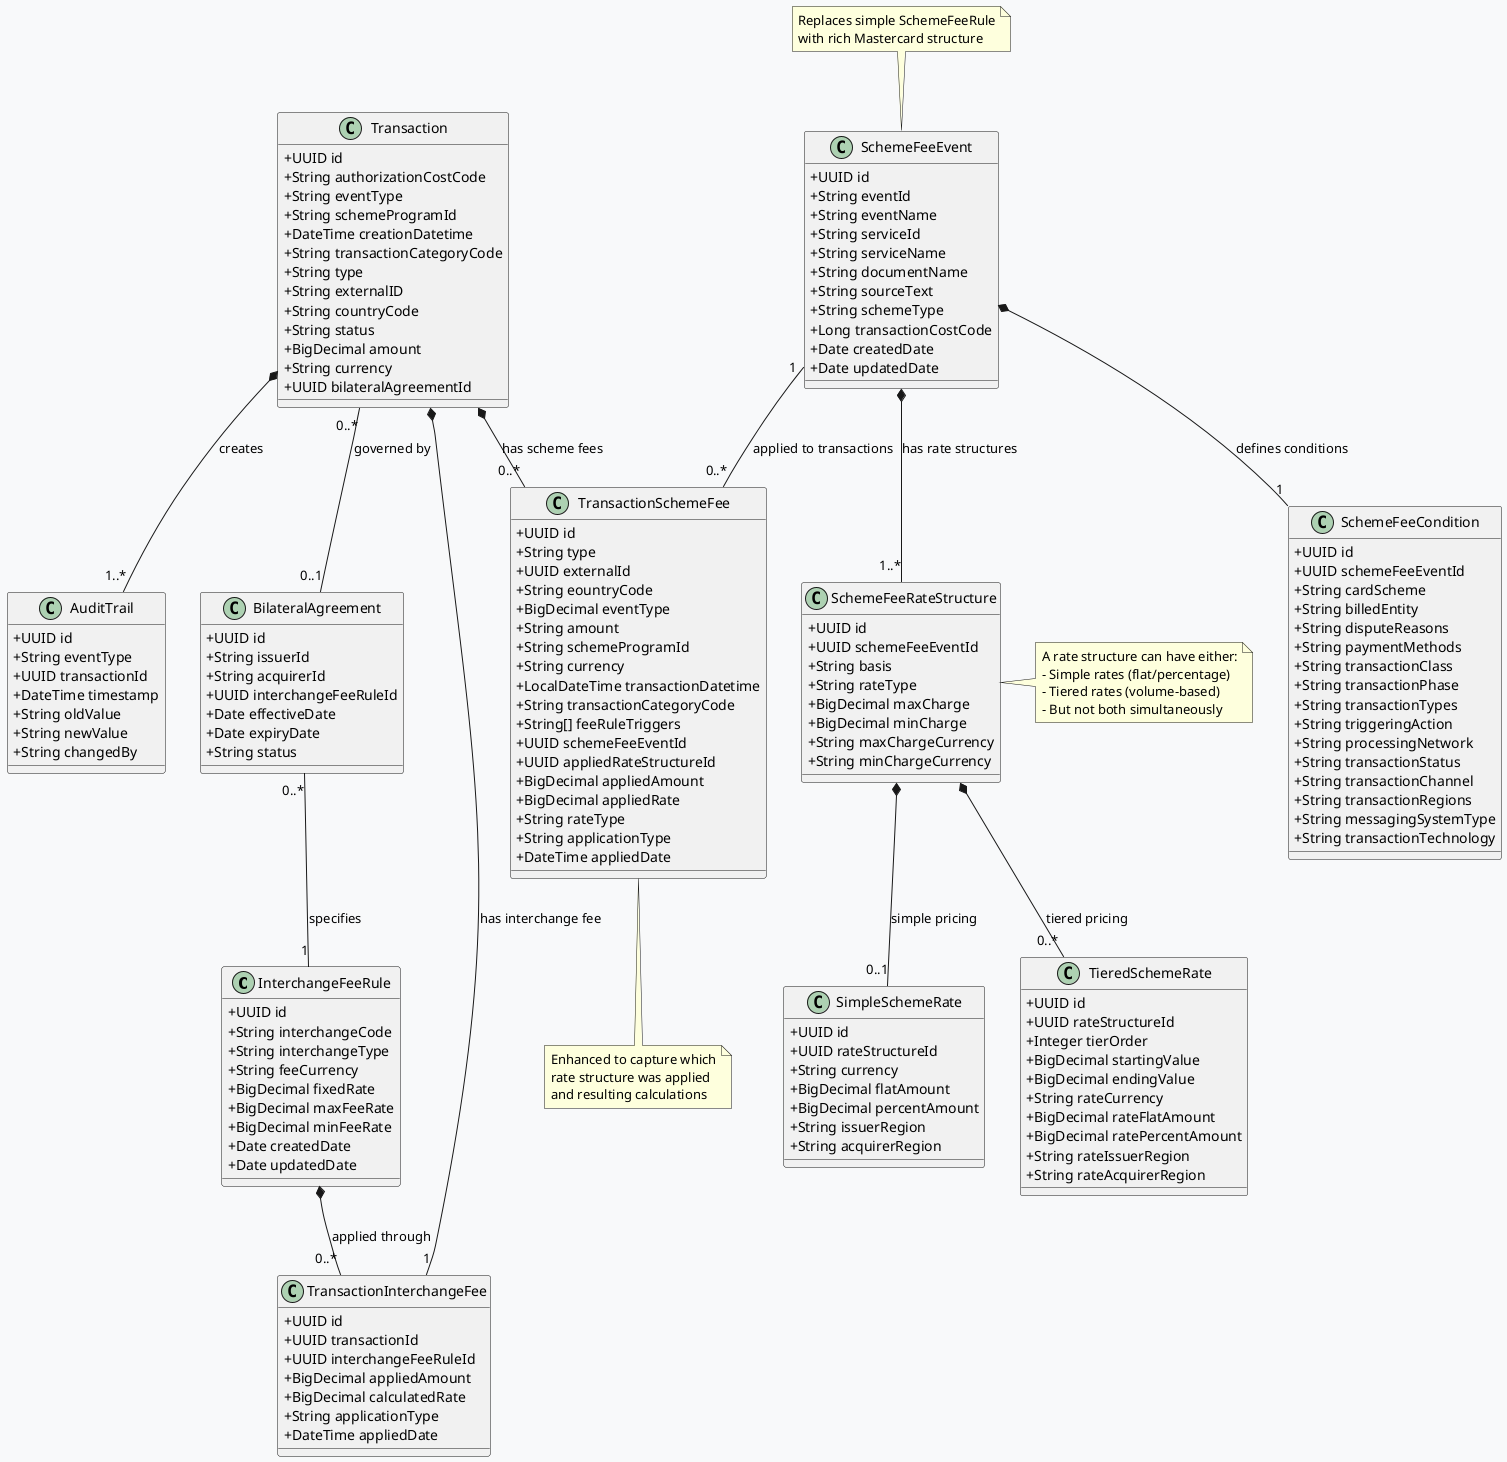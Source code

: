 @startuml
skinparam classAttributeIconSize 0
skinparam backgroundColor #f8f9fa

class InterchangeFeeRule {
    +UUID id
    +String interchangeCode
    +String interchangeType
    +String feeCurrency
    +BigDecimal fixedRate
    +BigDecimal maxFeeRate
    +BigDecimal minFeeRate
    +Date createdDate
    +Date updatedDate
}

class SchemeFeeEvent {
    +UUID id
    +String eventId
    +String eventName
    +String serviceId
    +String serviceName
    +String documentName
    +String sourceText
    +String schemeType
    +Long transactionCostCode
    +Date createdDate
    +Date updatedDate
}

class SchemeFeeCondition {
    +UUID id
    +UUID schemeFeeEventId
    +String cardScheme
    +String billedEntity
    +String disputeReasons
    +String paymentMethods
    +String transactionClass
    +String transactionPhase
    +String transactionTypes
    +String triggeringAction
    +String processingNetwork
    +String transactionStatus
    +String transactionChannel
    +String transactionRegions
    +String messagingSystemType
    +String transactionTechnology
}

class SchemeFeeRateStructure {
    +UUID id
    +UUID schemeFeeEventId
    +String basis
    +String rateType
    +BigDecimal maxCharge
    +BigDecimal minCharge
    +String maxChargeCurrency
    +String minChargeCurrency
}

class SimpleSchemeRate {
    +UUID id
    +UUID rateStructureId
    +String currency
    +BigDecimal flatAmount
    +BigDecimal percentAmount
    +String issuerRegion
    +String acquirerRegion
}

class TieredSchemeRate {
    +UUID id
    +UUID rateStructureId
    +Integer tierOrder
    +BigDecimal startingValue
    +BigDecimal endingValue
    +String rateCurrency
    +BigDecimal rateFlatAmount
    +BigDecimal ratePercentAmount
    +String rateIssuerRegion
    +String rateAcquirerRegion
}

class Transaction {
    +UUID id
    +String authorizationCostCode
    +String eventType
    +String schemeProgramId
    +DateTime creationDatetime
    +String transactionCategoryCode
    +String type
    +String externalID
    +String countryCode
    +String status
    +BigDecimal amount
    +String currency
    +UUID bilateralAgreementId
}

class AuditTrail {
    +UUID id
    +String eventType
    +UUID transactionId
    +DateTime timestamp
    +String oldValue
    +String newValue
    +String changedBy
}

class BilateralAgreement {
    +UUID id
    +String issuerId
    +String acquirerId
    +UUID interchangeFeeRuleId
    +Date effectiveDate
    +Date expiryDate
    +String status
}

class TransactionInterchangeFee {
    +UUID id
    +UUID transactionId
    +UUID interchangeFeeRuleId
    +BigDecimal appliedAmount
    +BigDecimal calculatedRate
    +String applicationType
    +DateTime appliedDate
}

class TransactionSchemeFee {
    +UUID id
    +String type
    +UUID externalId
    +String eountryCode
    +BigDecimal eventType
    +String amount
    +String schemeProgramId
    +String currency
    +LocalDateTime transactionDatetime
    +String transactionCategoryCode
    +String[] feeRuleTriggers
    +UUID schemeFeeEventId
    +UUID appliedRateStructureId
    +BigDecimal appliedAmount
    +BigDecimal appliedRate
    +String rateType
    +String applicationType
    +DateTime appliedDate
}

' Core Transaction Relationships
Transaction *-- "1..*" AuditTrail : creates
Transaction "0..*" -- "0..1" BilateralAgreement : governed by

' Interchange Fee Relationships
Transaction *-- "1" TransactionInterchangeFee : has interchange fee
InterchangeFeeRule *-- "0..*" TransactionInterchangeFee : applied through
BilateralAgreement "0..*" -- "1" InterchangeFeeRule : specifies

' Scheme Fee Structure Relationships
SchemeFeeEvent *-- "1" SchemeFeeCondition : defines conditions
SchemeFeeEvent *-- "1..*" SchemeFeeRateStructure : has rate structures

' Rate Detail Relationships
SchemeFeeRateStructure *-- "0..1" SimpleSchemeRate : simple pricing
SchemeFeeRateStructure *-- "0..*" TieredSchemeRate : tiered pricing

' Transaction to Scheme Fee Relationships
Transaction *-- "0..*" TransactionSchemeFee : has scheme fees
SchemeFeeEvent "1" -- "0..*" TransactionSchemeFee : applied to transactions

note right of SchemeFeeRateStructure
  A rate structure can have either:
  - Simple rates (flat/percentage)
  - Tiered rates (volume-based)
  - But not both simultaneously
end note

note top of SchemeFeeEvent
  Replaces simple SchemeFeeRule
  with rich Mastercard structure
end note

note bottom of TransactionSchemeFee
  Enhanced to capture which
  rate structure was applied
  and resulting calculations
end note

@enduml